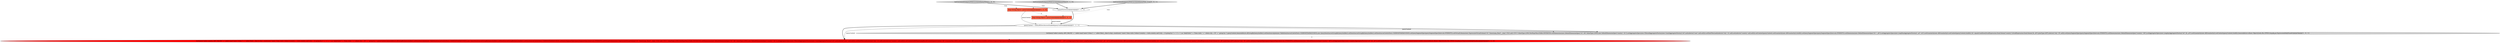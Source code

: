 digraph {
2 [style = filled, label = "Map<String,Object> queryContext@@@2@@@['1', '1', '0']", fillcolor = tomato, shape = box image = "AAA0AAABBB1BBB"];
5 [style = filled, label = "testCorrelatedSubqueryWithCorrelatedQueryFilter['0', '1', '0']", fillcolor = lightgray, shape = diamond image = "AAA0AAABBB2BBB"];
4 [style = filled, label = "cannotVectorize()@@@3@@@['1', '1', '1']", fillcolor = white, shape = ellipse image = "AAA0AAABBB1BBB"];
8 [style = filled, label = "testCorrelatedSubqueryWithCorrelatedQueryFilter_Scan['0', '0', '1']", fillcolor = lightgray, shape = diamond image = "AAA0AAABBB3BBB"];
6 [style = filled, label = "testQuery(\"select country, ANY_VALUE(\" + \" select max(\"users\") from (\" + \" select floor(__time to day), count(user) \"users\" from visits f where f.country = visits.country and f.city = 'A' group by 1\" + \" )\" + \" ) as \"dailyVisits\"\" + \"from visits \" + \" where city = 'B'\" + \" group by 1\",queryContext,ImmutableList.of(GroupByQuery.builder().setDataSource(join(new TableDataSource(CalciteTests.USERVISITDATASOURCE),new QueryDataSource(GroupByQuery.builder().setDataSource(GroupByQuery.builder().setDataSource(CalciteTests.USERVISITDATASOURCE).setQuerySegmentSpec(querySegmentSpec(Intervals.ETERNITY)).setVirtualColumns(new ExpressionVirtualColumn(\"v0\",\"timestamp_floor(\"__time\",'P1D',null,'UTC')\",ValueType.LONG,TestExprMacroTable.INSTANCE)).setDimensions(new DefaultDimensionSpec(\"v0\",\"d0\",ValueType.LONG),new DefaultDimensionSpec(\"country\",\"d1\")).setAggregatorSpecs(new FilteredAggregatorFactory(new CountAggregatorFactory(\"a0\"),not(selector(\"user\",null,null)))).setDimFilter(and(selector(\"city\",\"A\",null),not(selector(\"country\",null,null)))).setContext(withTimestampResultContext(queryContext,\"d0\",Granularities.DAY)).setGranularity(new AllGranularity()).build()).setQuerySegmentSpec(querySegmentSpec(Intervals.ETERNITY)).setDimensions(new DefaultDimensionSpec(\"d1\",\"_d0\")).setAggregatorSpecs(new LongMaxAggregatorFactory(\"_a0\",\"a0\")).setGranularity(new AllGranularity()).setContext(queryContext).build()),\"j0.\",equalsCondition(DruidExpression.fromColumn(\"country\"),DruidExpression.fromColumn(\"j0._d0\")),JoinType.LEFT,selector(\"city\",\"B\",null))).setQuerySegmentSpec(querySegmentSpec(Intervals.ETERNITY)).setDimensions(new DefaultDimensionSpec(\"country\",\"d0\")).setAggregatorSpecs(new LongAnyAggregatorFactory(\"a0\",\"j0._a0\")).setGranularity(new AllGranularity()).setContext(queryContext).build()),ImmutableList.of(new Object((((edu.fdu.CPPDG.tinypdg.pe.ExpressionInfo@92adda))@@@5@@@['0', '1', '0']", fillcolor = red, shape = ellipse image = "AAA1AAABBB2BBB"];
1 [style = filled, label = "testCorrelatedSubqueryWithCorrelatedQueryFilter['1', '0', '0']", fillcolor = lightgray, shape = diamond image = "AAA0AAABBB1BBB"];
3 [style = filled, label = "queryContext = withLeftDirectAccessEnabled(queryContext)@@@4@@@['1', '1', '1']", fillcolor = white, shape = ellipse image = "AAA0AAABBB1BBB"];
0 [style = filled, label = "testQuery(\"select country, ANY_VALUE(\" + \" select max(\"users\") from (\" + \" select floor(__time to day), count(user) \"users\" from visits f where f.country = visits.country and f.city = 'A' group by 1\" + \" )\" + \" ) as \"dailyVisits\"\" + \"from visits \" + \" where city = 'B'\" + \" group by 1\",queryContext,ImmutableList.of(GroupByQuery.builder().setDataSource(join(new TableDataSource(CalciteTests.USERVISITDATASOURCE),new QueryDataSource(GroupByQuery.builder().setDataSource(GroupByQuery.builder().setDataSource(CalciteTests.USERVISITDATASOURCE).setQuerySegmentSpec(querySegmentSpec(Intervals.ETERNITY)).setVirtualColumns(new ExpressionVirtualColumn(\"v0\",\"timestamp_floor(\"__time\",'P1D',null,'UTC')\",ValueType.LONG,TestExprMacroTable.INSTANCE)).setDimensions(new DefaultDimensionSpec(\"v0\",\"d0\",ValueType.LONG),new DefaultDimensionSpec(\"country\",\"d1\")).setAggregatorSpecs(new FilteredAggregatorFactory(new CountAggregatorFactory(\"a0\"),not(selector(\"user\",null,null)))).setDimFilter(and(selector(\"city\",\"A\",null),not(selector(\"country\",null,null)))).setContext(queryContext).setGranularity(new AllGranularity()).build()).setQuerySegmentSpec(querySegmentSpec(Intervals.ETERNITY)).setDimensions(new DefaultDimensionSpec(\"d1\",\"_d0\")).setAggregatorSpecs(new LongMaxAggregatorFactory(\"_a0\",\"a0\")).setGranularity(new AllGranularity()).setContext(queryContext).build()),\"j0.\",equalsCondition(DruidExpression.fromColumn(\"country\"),DruidExpression.fromColumn(\"j0._d0\")),JoinType.LEFT,selector(\"city\",\"B\",null))).setQuerySegmentSpec(querySegmentSpec(Intervals.ETERNITY)).setDimensions(new DefaultDimensionSpec(\"country\",\"d0\")).setAggregatorSpecs(new LongAnyAggregatorFactory(\"a0\",\"j0._a0\")).setGranularity(new AllGranularity()).setContext(queryContext).build()),ImmutableList.of(new Object((((edu.fdu.CPPDG.tinypdg.pe.ExpressionInfo@92aeb0))@@@5@@@['1', '0', '1']", fillcolor = lightgray, shape = ellipse image = "AAA0AAABBB1BBB"];
7 [style = filled, label = "Map<String,Object> queryContext@@@2@@@['0', '0', '1']", fillcolor = tomato, shape = box image = "AAA0AAABBB3BBB"];
4->3 [style = bold, label=""];
3->6 [style = bold, label=""];
1->4 [style = bold, label=""];
8->7 [style = dotted, label="true"];
5->4 [style = bold, label=""];
0->6 [style = dashed, label="0"];
2->3 [style = solid, label="queryContext"];
8->4 [style = bold, label=""];
1->2 [style = dotted, label="true"];
7->3 [style = solid, label="queryContext"];
3->0 [style = solid, label="queryContext"];
2->7 [style = dashed, label="0"];
3->0 [style = bold, label=""];
5->2 [style = dotted, label="true"];
3->6 [style = solid, label="queryContext"];
}
